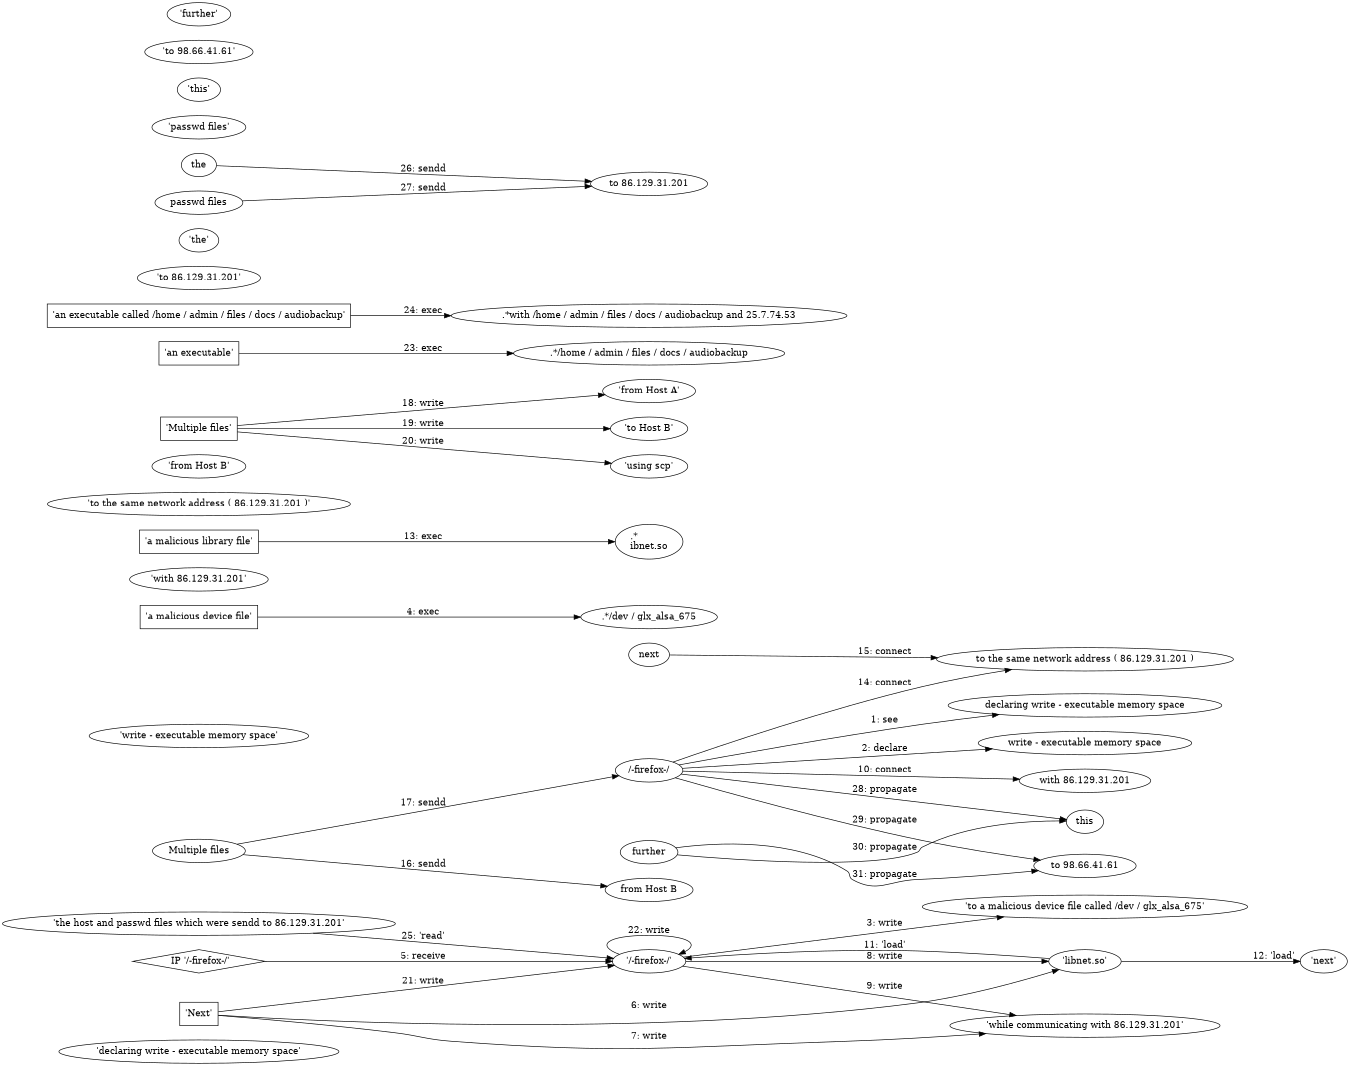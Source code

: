 digraph "In-memory attack with firefox (Host B).dot" {
rankdir="LR"
size="9"
fixedsize="false"
splines="true"
nodesep=0.3
ranksep=0
fontsize=10
overlap="scalexy"
engine= "neato"
	"'declaring write - executable memory space'" [node_type=file shape=ellipse]
	"'/-firefox-/'" [node_type=file shape=ellipse]
	"/-firefox-/" -> "declaring write - executable memory space" [label="1: see"]
	"'write - executable memory space'" [node_type=file shape=ellipse]
	"'/-firefox-/'" [node_type=file shape=ellipse]
	"/-firefox-/" -> "write - executable memory space" [label="2: declare"]
	"'to a malicious device file called /dev / glx_alsa_675'" [node_type=file shape=ellipse]
	"'/-firefox-/'" [node_type=Process shape=box]
	"'/-firefox-/'" -> "'to a malicious device file called /dev / glx_alsa_675'" [label="3: write"]
	"'a malicious device file'" [node_type=Process shape=box]
	".*\/dev / glx_alsa_675" [node_type=File shape=ellipse]
	"'a malicious device file'" -> ".*\/dev / glx_alsa_675" [label="4: exec"]
	" IP '/-firefox-/'" [node_type=file shape=diamond]
	"'/-firefox-/'" [node_type=Process shape=box]
	" IP '/-firefox-/'" -> "'/-firefox-/'" [label="5: receive"]
	"'libnet.so'" [node_type=file shape=ellipse]
	"'Next'" [node_type=Process shape=box]
	"'Next'" -> "'libnet.so'" [label="6: write"]
	"'while communicating with 86.129.31.201'" [node_type=file shape=ellipse]
	"'Next'" [node_type=Process shape=box]
	"'Next'" -> "'while communicating with 86.129.31.201'" [label="7: write"]
	"'libnet.so'" [node_type=file shape=ellipse]
	"'/-firefox-/'" [node_type=Process shape=box]
	"'/-firefox-/'" -> "'libnet.so'" [label="8: write"]
	"'while communicating with 86.129.31.201'" [node_type=file shape=ellipse]
	"'/-firefox-/'" [node_type=Process shape=box]
	"'/-firefox-/'" -> "'while communicating with 86.129.31.201'" [label="9: write"]
	"'with 86.129.31.201'" [node_type=file shape=ellipse]
	"'/-firefox-/'" [node_type=file shape=ellipse]
	"/-firefox-/" -> "with 86.129.31.201" [label="10: connect"]
	"'libnet.so'" [node_type=file shape=ellipse]
	"'/-firefox-/'" [node_type=Process shape=box]
	"'libnet.so'" -> "'/-firefox-/'" [label="11: 'load'"]
	"'libnet.so'" [node_type=file shape=ellipse]
	"'next'" [node_type=Process shape=box]
	"'libnet.so'" -> "'next'" [label="12: 'load'"]
	"'a malicious library file'" [node_type=Process shape=box]
	".*\libnet.so" [node_type=File shape=ellipse]
	"'a malicious library file'" -> ".*\libnet.so" [label="13: exec"]
	"'to the same network address ( 86.129.31.201 )'" [node_type=file shape=ellipse]
	"'/-firefox-/'" [node_type=file shape=ellipse]
	"/-firefox-/" -> "to the same network address ( 86.129.31.201 )" [label="14: connect"]
	"'to the same network address ( 86.129.31.201 )'" [node_type=file shape=ellipse]
	"'next'" [node_type=file shape=ellipse]
	next -> "to the same network address ( 86.129.31.201 )" [label="15: connect"]
	"'from Host B'" [node_type=file shape=ellipse]
	"'Multiple files'" [node_type=file shape=ellipse]
	"Multiple files" -> "from Host B" [label="16: sendd"]
	"'/-firefox-/'" [node_type=file shape=ellipse]
	"'Multiple files'" [node_type=file shape=ellipse]
	"Multiple files" -> "/-firefox-/" [label="17: sendd"]
	"'from Host A'" [node_type=file shape=ellipse]
	"'Multiple files'" [node_type=Process shape=box]
	"'Multiple files'" -> "'from Host A'" [label="18: write"]
	"'to Host B'" [node_type=file shape=ellipse]
	"'Multiple files'" [node_type=Process shape=box]
	"'Multiple files'" -> "'to Host B'" [label="19: write"]
	"'using scp'" [node_type=file shape=ellipse]
	"'Multiple files'" [node_type=Process shape=box]
	"'Multiple files'" -> "'using scp'" [label="20: write"]
	"'/-firefox-/'" [node_type=file shape=ellipse]
	"'Next'" [node_type=Process shape=box]
	"'Next'" -> "'/-firefox-/'" [label="21: write"]
	"'/-firefox-/'" [node_type=file shape=ellipse]
	"'/-firefox-/'" [node_type=Process shape=box]
	"'/-firefox-/'" -> "'/-firefox-/'" [label="22: write"]
	"'an executable'" [node_type=Process shape=box]
	".*\/home / admin / files / docs / audiobackup" [node_type=File shape=ellipse]
	"'an executable'" -> ".*\/home / admin / files / docs / audiobackup" [label="23: exec"]
	"'an executable called /home / admin / files / docs / audiobackup'" [node_type=Process shape=box]
	".*\with /home / admin / files / docs / audiobackup and 25.7.74.53" [node_type=File shape=ellipse]
	"'an executable called /home / admin / files / docs / audiobackup'" -> ".*\with /home / admin / files / docs / audiobackup and 25.7.74.53" [label="24: exec"]
	"'the host and passwd files which were sendd to 86.129.31.201'" [node_type=file shape=ellipse]
	"'/-firefox-/'" [node_type=Process shape=box]
	"'the host and passwd files which were sendd to 86.129.31.201'" -> "'/-firefox-/'" [label="25: 'read'"]
	"'to 86.129.31.201'" [node_type=file shape=ellipse]
	"'the'" [node_type=file shape=ellipse]
	the -> "to 86.129.31.201" [label="26: sendd"]
	"'to 86.129.31.201'" [node_type=file shape=ellipse]
	"'passwd files'" [node_type=file shape=ellipse]
	"passwd files" -> "to 86.129.31.201" [label="27: sendd"]
	"'this'" [node_type=file shape=ellipse]
	"'/-firefox-/'" [node_type=file shape=ellipse]
	"/-firefox-/" -> this [label="28: propagate"]
	"'to 98.66.41.61'" [node_type=file shape=ellipse]
	"'/-firefox-/'" [node_type=file shape=ellipse]
	"/-firefox-/" -> "to 98.66.41.61" [label="29: propagate"]
	"'this'" [node_type=file shape=ellipse]
	"'further'" [node_type=file shape=ellipse]
	further -> this [label="30: propagate"]
	"'to 98.66.41.61'" [node_type=file shape=ellipse]
	"'further'" [node_type=file shape=ellipse]
	further -> "to 98.66.41.61" [label="31: propagate"]
}
